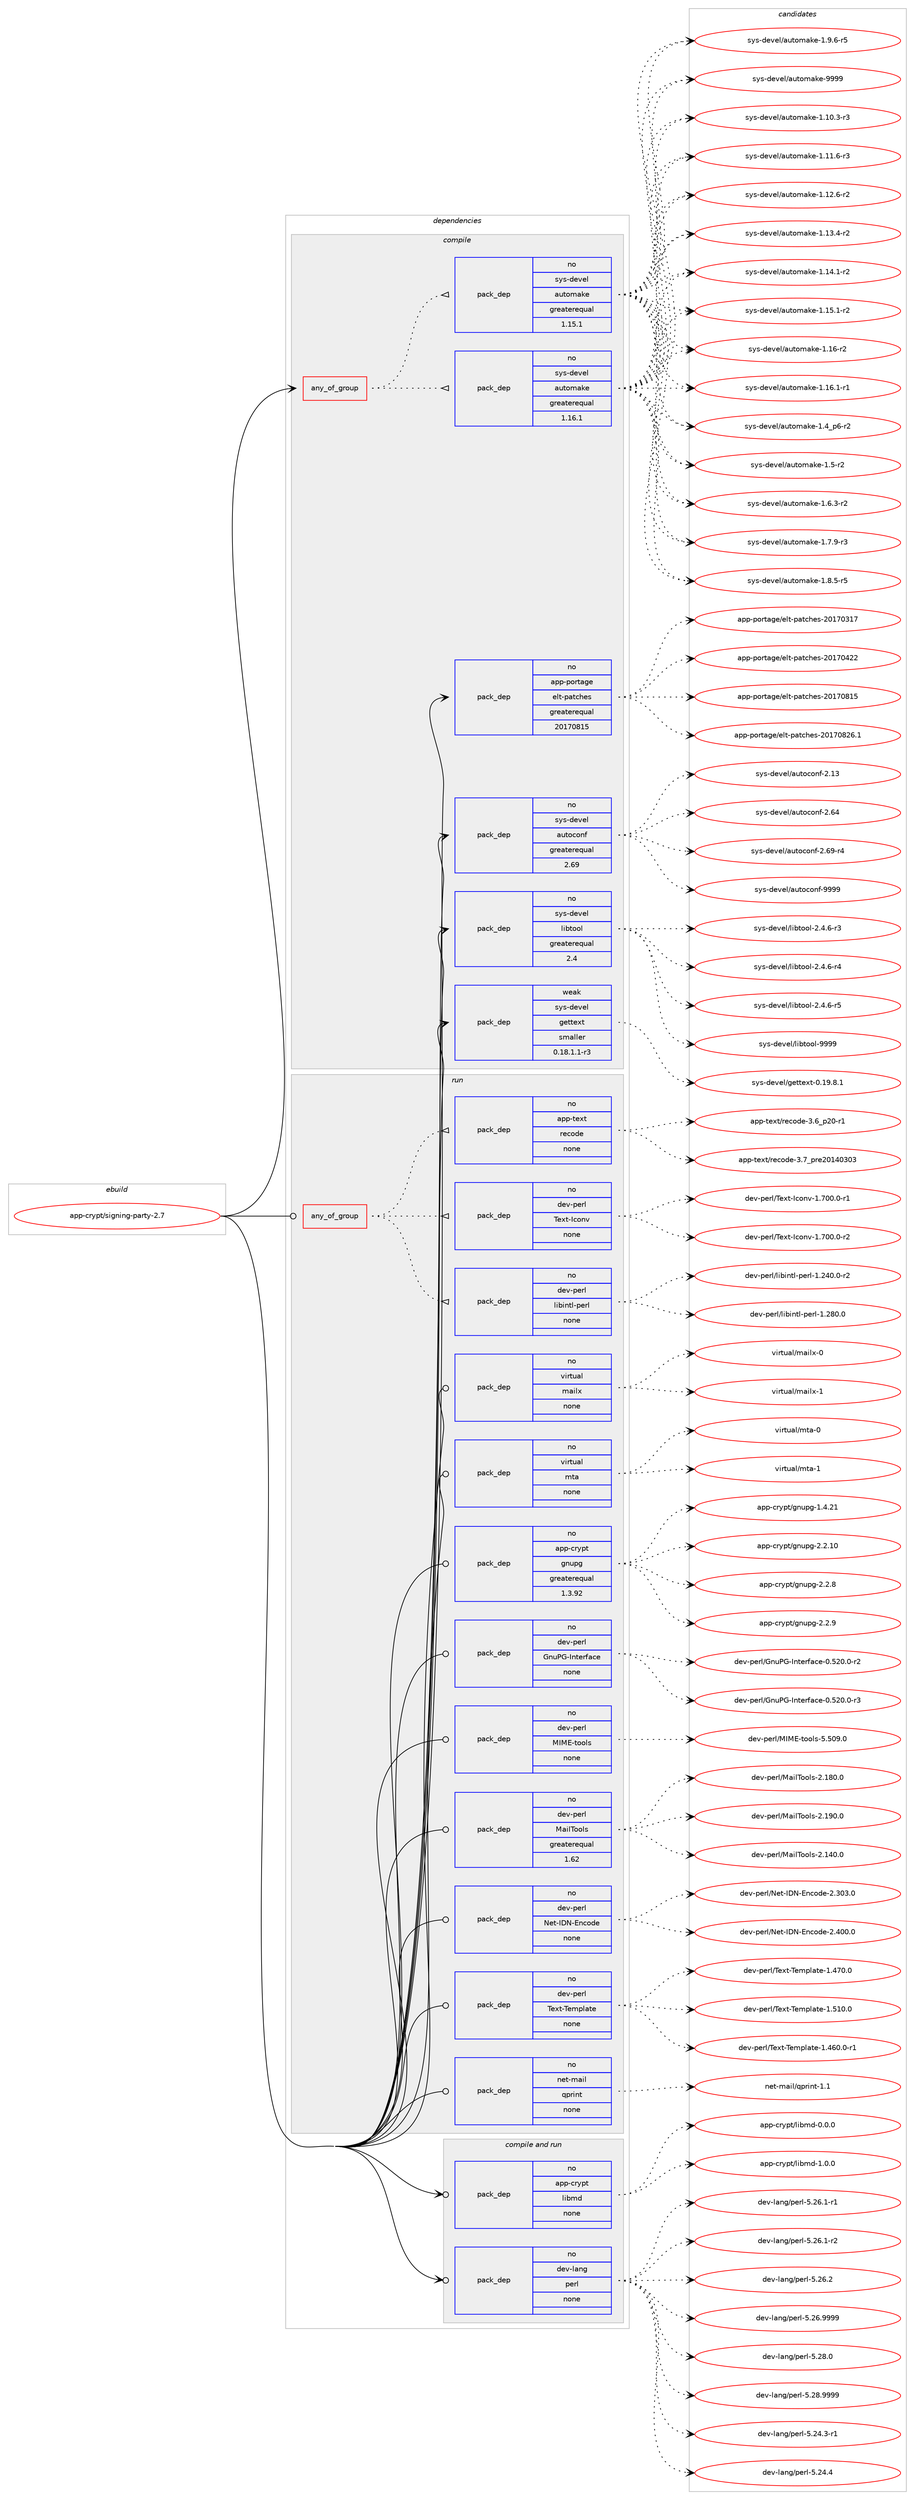 digraph prolog {

# *************
# Graph options
# *************

newrank=true;
concentrate=true;
compound=true;
graph [rankdir=LR,fontname=Helvetica,fontsize=10,ranksep=1.5];#, ranksep=2.5, nodesep=0.2];
edge  [arrowhead=vee];
node  [fontname=Helvetica,fontsize=10];

# **********
# The ebuild
# **********

subgraph cluster_leftcol {
color=gray;
rank=same;
label=<<i>ebuild</i>>;
id [label="app-crypt/signing-party-2.7", color=red, width=4, href="../app-crypt/signing-party-2.7.svg"];
}

# ****************
# The dependencies
# ****************

subgraph cluster_midcol {
color=gray;
label=<<i>dependencies</i>>;
subgraph cluster_compile {
fillcolor="#eeeeee";
style=filled;
label=<<i>compile</i>>;
subgraph any21 {
dependency967 [label=<<TABLE BORDER="0" CELLBORDER="1" CELLSPACING="0" CELLPADDING="4"><TR><TD CELLPADDING="10">any_of_group</TD></TR></TABLE>>, shape=none, color=red];subgraph pack698 {
dependency968 [label=<<TABLE BORDER="0" CELLBORDER="1" CELLSPACING="0" CELLPADDING="4" WIDTH="220"><TR><TD ROWSPAN="6" CELLPADDING="30">pack_dep</TD></TR><TR><TD WIDTH="110">no</TD></TR><TR><TD>sys-devel</TD></TR><TR><TD>automake</TD></TR><TR><TD>greaterequal</TD></TR><TR><TD>1.16.1</TD></TR></TABLE>>, shape=none, color=blue];
}
dependency967:e -> dependency968:w [weight=20,style="dotted",arrowhead="oinv"];
subgraph pack699 {
dependency969 [label=<<TABLE BORDER="0" CELLBORDER="1" CELLSPACING="0" CELLPADDING="4" WIDTH="220"><TR><TD ROWSPAN="6" CELLPADDING="30">pack_dep</TD></TR><TR><TD WIDTH="110">no</TD></TR><TR><TD>sys-devel</TD></TR><TR><TD>automake</TD></TR><TR><TD>greaterequal</TD></TR><TR><TD>1.15.1</TD></TR></TABLE>>, shape=none, color=blue];
}
dependency967:e -> dependency969:w [weight=20,style="dotted",arrowhead="oinv"];
}
id:e -> dependency967:w [weight=20,style="solid",arrowhead="vee"];
subgraph pack700 {
dependency970 [label=<<TABLE BORDER="0" CELLBORDER="1" CELLSPACING="0" CELLPADDING="4" WIDTH="220"><TR><TD ROWSPAN="6" CELLPADDING="30">pack_dep</TD></TR><TR><TD WIDTH="110">no</TD></TR><TR><TD>app-portage</TD></TR><TR><TD>elt-patches</TD></TR><TR><TD>greaterequal</TD></TR><TR><TD>20170815</TD></TR></TABLE>>, shape=none, color=blue];
}
id:e -> dependency970:w [weight=20,style="solid",arrowhead="vee"];
subgraph pack701 {
dependency971 [label=<<TABLE BORDER="0" CELLBORDER="1" CELLSPACING="0" CELLPADDING="4" WIDTH="220"><TR><TD ROWSPAN="6" CELLPADDING="30">pack_dep</TD></TR><TR><TD WIDTH="110">no</TD></TR><TR><TD>sys-devel</TD></TR><TR><TD>autoconf</TD></TR><TR><TD>greaterequal</TD></TR><TR><TD>2.69</TD></TR></TABLE>>, shape=none, color=blue];
}
id:e -> dependency971:w [weight=20,style="solid",arrowhead="vee"];
subgraph pack702 {
dependency972 [label=<<TABLE BORDER="0" CELLBORDER="1" CELLSPACING="0" CELLPADDING="4" WIDTH="220"><TR><TD ROWSPAN="6" CELLPADDING="30">pack_dep</TD></TR><TR><TD WIDTH="110">no</TD></TR><TR><TD>sys-devel</TD></TR><TR><TD>libtool</TD></TR><TR><TD>greaterequal</TD></TR><TR><TD>2.4</TD></TR></TABLE>>, shape=none, color=blue];
}
id:e -> dependency972:w [weight=20,style="solid",arrowhead="vee"];
subgraph pack703 {
dependency973 [label=<<TABLE BORDER="0" CELLBORDER="1" CELLSPACING="0" CELLPADDING="4" WIDTH="220"><TR><TD ROWSPAN="6" CELLPADDING="30">pack_dep</TD></TR><TR><TD WIDTH="110">weak</TD></TR><TR><TD>sys-devel</TD></TR><TR><TD>gettext</TD></TR><TR><TD>smaller</TD></TR><TR><TD>0.18.1.1-r3</TD></TR></TABLE>>, shape=none, color=blue];
}
id:e -> dependency973:w [weight=20,style="solid",arrowhead="vee"];
}
subgraph cluster_compileandrun {
fillcolor="#eeeeee";
style=filled;
label=<<i>compile and run</i>>;
subgraph pack704 {
dependency974 [label=<<TABLE BORDER="0" CELLBORDER="1" CELLSPACING="0" CELLPADDING="4" WIDTH="220"><TR><TD ROWSPAN="6" CELLPADDING="30">pack_dep</TD></TR><TR><TD WIDTH="110">no</TD></TR><TR><TD>app-crypt</TD></TR><TR><TD>libmd</TD></TR><TR><TD>none</TD></TR><TR><TD></TD></TR></TABLE>>, shape=none, color=blue];
}
id:e -> dependency974:w [weight=20,style="solid",arrowhead="odotvee"];
subgraph pack705 {
dependency975 [label=<<TABLE BORDER="0" CELLBORDER="1" CELLSPACING="0" CELLPADDING="4" WIDTH="220"><TR><TD ROWSPAN="6" CELLPADDING="30">pack_dep</TD></TR><TR><TD WIDTH="110">no</TD></TR><TR><TD>dev-lang</TD></TR><TR><TD>perl</TD></TR><TR><TD>none</TD></TR><TR><TD></TD></TR></TABLE>>, shape=none, color=blue];
}
id:e -> dependency975:w [weight=20,style="solid",arrowhead="odotvee"];
}
subgraph cluster_run {
fillcolor="#eeeeee";
style=filled;
label=<<i>run</i>>;
subgraph any22 {
dependency976 [label=<<TABLE BORDER="0" CELLBORDER="1" CELLSPACING="0" CELLPADDING="4"><TR><TD CELLPADDING="10">any_of_group</TD></TR></TABLE>>, shape=none, color=red];subgraph pack706 {
dependency977 [label=<<TABLE BORDER="0" CELLBORDER="1" CELLSPACING="0" CELLPADDING="4" WIDTH="220"><TR><TD ROWSPAN="6" CELLPADDING="30">pack_dep</TD></TR><TR><TD WIDTH="110">no</TD></TR><TR><TD>dev-perl</TD></TR><TR><TD>libintl-perl</TD></TR><TR><TD>none</TD></TR><TR><TD></TD></TR></TABLE>>, shape=none, color=blue];
}
dependency976:e -> dependency977:w [weight=20,style="dotted",arrowhead="oinv"];
subgraph pack707 {
dependency978 [label=<<TABLE BORDER="0" CELLBORDER="1" CELLSPACING="0" CELLPADDING="4" WIDTH="220"><TR><TD ROWSPAN="6" CELLPADDING="30">pack_dep</TD></TR><TR><TD WIDTH="110">no</TD></TR><TR><TD>dev-perl</TD></TR><TR><TD>Text-Iconv</TD></TR><TR><TD>none</TD></TR><TR><TD></TD></TR></TABLE>>, shape=none, color=blue];
}
dependency976:e -> dependency978:w [weight=20,style="dotted",arrowhead="oinv"];
subgraph pack708 {
dependency979 [label=<<TABLE BORDER="0" CELLBORDER="1" CELLSPACING="0" CELLPADDING="4" WIDTH="220"><TR><TD ROWSPAN="6" CELLPADDING="30">pack_dep</TD></TR><TR><TD WIDTH="110">no</TD></TR><TR><TD>app-text</TD></TR><TR><TD>recode</TD></TR><TR><TD>none</TD></TR><TR><TD></TD></TR></TABLE>>, shape=none, color=blue];
}
dependency976:e -> dependency979:w [weight=20,style="dotted",arrowhead="oinv"];
}
id:e -> dependency976:w [weight=20,style="solid",arrowhead="odot"];
subgraph pack709 {
dependency980 [label=<<TABLE BORDER="0" CELLBORDER="1" CELLSPACING="0" CELLPADDING="4" WIDTH="220"><TR><TD ROWSPAN="6" CELLPADDING="30">pack_dep</TD></TR><TR><TD WIDTH="110">no</TD></TR><TR><TD>app-crypt</TD></TR><TR><TD>gnupg</TD></TR><TR><TD>greaterequal</TD></TR><TR><TD>1.3.92</TD></TR></TABLE>>, shape=none, color=blue];
}
id:e -> dependency980:w [weight=20,style="solid",arrowhead="odot"];
subgraph pack710 {
dependency981 [label=<<TABLE BORDER="0" CELLBORDER="1" CELLSPACING="0" CELLPADDING="4" WIDTH="220"><TR><TD ROWSPAN="6" CELLPADDING="30">pack_dep</TD></TR><TR><TD WIDTH="110">no</TD></TR><TR><TD>dev-perl</TD></TR><TR><TD>GnuPG-Interface</TD></TR><TR><TD>none</TD></TR><TR><TD></TD></TR></TABLE>>, shape=none, color=blue];
}
id:e -> dependency981:w [weight=20,style="solid",arrowhead="odot"];
subgraph pack711 {
dependency982 [label=<<TABLE BORDER="0" CELLBORDER="1" CELLSPACING="0" CELLPADDING="4" WIDTH="220"><TR><TD ROWSPAN="6" CELLPADDING="30">pack_dep</TD></TR><TR><TD WIDTH="110">no</TD></TR><TR><TD>dev-perl</TD></TR><TR><TD>MIME-tools</TD></TR><TR><TD>none</TD></TR><TR><TD></TD></TR></TABLE>>, shape=none, color=blue];
}
id:e -> dependency982:w [weight=20,style="solid",arrowhead="odot"];
subgraph pack712 {
dependency983 [label=<<TABLE BORDER="0" CELLBORDER="1" CELLSPACING="0" CELLPADDING="4" WIDTH="220"><TR><TD ROWSPAN="6" CELLPADDING="30">pack_dep</TD></TR><TR><TD WIDTH="110">no</TD></TR><TR><TD>dev-perl</TD></TR><TR><TD>MailTools</TD></TR><TR><TD>greaterequal</TD></TR><TR><TD>1.62</TD></TR></TABLE>>, shape=none, color=blue];
}
id:e -> dependency983:w [weight=20,style="solid",arrowhead="odot"];
subgraph pack713 {
dependency984 [label=<<TABLE BORDER="0" CELLBORDER="1" CELLSPACING="0" CELLPADDING="4" WIDTH="220"><TR><TD ROWSPAN="6" CELLPADDING="30">pack_dep</TD></TR><TR><TD WIDTH="110">no</TD></TR><TR><TD>dev-perl</TD></TR><TR><TD>Net-IDN-Encode</TD></TR><TR><TD>none</TD></TR><TR><TD></TD></TR></TABLE>>, shape=none, color=blue];
}
id:e -> dependency984:w [weight=20,style="solid",arrowhead="odot"];
subgraph pack714 {
dependency985 [label=<<TABLE BORDER="0" CELLBORDER="1" CELLSPACING="0" CELLPADDING="4" WIDTH="220"><TR><TD ROWSPAN="6" CELLPADDING="30">pack_dep</TD></TR><TR><TD WIDTH="110">no</TD></TR><TR><TD>dev-perl</TD></TR><TR><TD>Text-Template</TD></TR><TR><TD>none</TD></TR><TR><TD></TD></TR></TABLE>>, shape=none, color=blue];
}
id:e -> dependency985:w [weight=20,style="solid",arrowhead="odot"];
subgraph pack715 {
dependency986 [label=<<TABLE BORDER="0" CELLBORDER="1" CELLSPACING="0" CELLPADDING="4" WIDTH="220"><TR><TD ROWSPAN="6" CELLPADDING="30">pack_dep</TD></TR><TR><TD WIDTH="110">no</TD></TR><TR><TD>net-mail</TD></TR><TR><TD>qprint</TD></TR><TR><TD>none</TD></TR><TR><TD></TD></TR></TABLE>>, shape=none, color=blue];
}
id:e -> dependency986:w [weight=20,style="solid",arrowhead="odot"];
subgraph pack716 {
dependency987 [label=<<TABLE BORDER="0" CELLBORDER="1" CELLSPACING="0" CELLPADDING="4" WIDTH="220"><TR><TD ROWSPAN="6" CELLPADDING="30">pack_dep</TD></TR><TR><TD WIDTH="110">no</TD></TR><TR><TD>virtual</TD></TR><TR><TD>mailx</TD></TR><TR><TD>none</TD></TR><TR><TD></TD></TR></TABLE>>, shape=none, color=blue];
}
id:e -> dependency987:w [weight=20,style="solid",arrowhead="odot"];
subgraph pack717 {
dependency988 [label=<<TABLE BORDER="0" CELLBORDER="1" CELLSPACING="0" CELLPADDING="4" WIDTH="220"><TR><TD ROWSPAN="6" CELLPADDING="30">pack_dep</TD></TR><TR><TD WIDTH="110">no</TD></TR><TR><TD>virtual</TD></TR><TR><TD>mta</TD></TR><TR><TD>none</TD></TR><TR><TD></TD></TR></TABLE>>, shape=none, color=blue];
}
id:e -> dependency988:w [weight=20,style="solid",arrowhead="odot"];
}
}

# **************
# The candidates
# **************

subgraph cluster_choices {
rank=same;
color=gray;
label=<<i>candidates</i>>;

subgraph choice698 {
color=black;
nodesep=1;
choice11512111545100101118101108479711711611110997107101454946494846514511451 [label="sys-devel/automake-1.10.3-r3", color=red, width=4,href="../sys-devel/automake-1.10.3-r3.svg"];
choice11512111545100101118101108479711711611110997107101454946494946544511451 [label="sys-devel/automake-1.11.6-r3", color=red, width=4,href="../sys-devel/automake-1.11.6-r3.svg"];
choice11512111545100101118101108479711711611110997107101454946495046544511450 [label="sys-devel/automake-1.12.6-r2", color=red, width=4,href="../sys-devel/automake-1.12.6-r2.svg"];
choice11512111545100101118101108479711711611110997107101454946495146524511450 [label="sys-devel/automake-1.13.4-r2", color=red, width=4,href="../sys-devel/automake-1.13.4-r2.svg"];
choice11512111545100101118101108479711711611110997107101454946495246494511450 [label="sys-devel/automake-1.14.1-r2", color=red, width=4,href="../sys-devel/automake-1.14.1-r2.svg"];
choice11512111545100101118101108479711711611110997107101454946495346494511450 [label="sys-devel/automake-1.15.1-r2", color=red, width=4,href="../sys-devel/automake-1.15.1-r2.svg"];
choice1151211154510010111810110847971171161111099710710145494649544511450 [label="sys-devel/automake-1.16-r2", color=red, width=4,href="../sys-devel/automake-1.16-r2.svg"];
choice11512111545100101118101108479711711611110997107101454946495446494511449 [label="sys-devel/automake-1.16.1-r1", color=red, width=4,href="../sys-devel/automake-1.16.1-r1.svg"];
choice115121115451001011181011084797117116111109971071014549465295112544511450 [label="sys-devel/automake-1.4_p6-r2", color=red, width=4,href="../sys-devel/automake-1.4_p6-r2.svg"];
choice11512111545100101118101108479711711611110997107101454946534511450 [label="sys-devel/automake-1.5-r2", color=red, width=4,href="../sys-devel/automake-1.5-r2.svg"];
choice115121115451001011181011084797117116111109971071014549465446514511450 [label="sys-devel/automake-1.6.3-r2", color=red, width=4,href="../sys-devel/automake-1.6.3-r2.svg"];
choice115121115451001011181011084797117116111109971071014549465546574511451 [label="sys-devel/automake-1.7.9-r3", color=red, width=4,href="../sys-devel/automake-1.7.9-r3.svg"];
choice115121115451001011181011084797117116111109971071014549465646534511453 [label="sys-devel/automake-1.8.5-r5", color=red, width=4,href="../sys-devel/automake-1.8.5-r5.svg"];
choice115121115451001011181011084797117116111109971071014549465746544511453 [label="sys-devel/automake-1.9.6-r5", color=red, width=4,href="../sys-devel/automake-1.9.6-r5.svg"];
choice115121115451001011181011084797117116111109971071014557575757 [label="sys-devel/automake-9999", color=red, width=4,href="../sys-devel/automake-9999.svg"];
dependency968:e -> choice11512111545100101118101108479711711611110997107101454946494846514511451:w [style=dotted,weight="100"];
dependency968:e -> choice11512111545100101118101108479711711611110997107101454946494946544511451:w [style=dotted,weight="100"];
dependency968:e -> choice11512111545100101118101108479711711611110997107101454946495046544511450:w [style=dotted,weight="100"];
dependency968:e -> choice11512111545100101118101108479711711611110997107101454946495146524511450:w [style=dotted,weight="100"];
dependency968:e -> choice11512111545100101118101108479711711611110997107101454946495246494511450:w [style=dotted,weight="100"];
dependency968:e -> choice11512111545100101118101108479711711611110997107101454946495346494511450:w [style=dotted,weight="100"];
dependency968:e -> choice1151211154510010111810110847971171161111099710710145494649544511450:w [style=dotted,weight="100"];
dependency968:e -> choice11512111545100101118101108479711711611110997107101454946495446494511449:w [style=dotted,weight="100"];
dependency968:e -> choice115121115451001011181011084797117116111109971071014549465295112544511450:w [style=dotted,weight="100"];
dependency968:e -> choice11512111545100101118101108479711711611110997107101454946534511450:w [style=dotted,weight="100"];
dependency968:e -> choice115121115451001011181011084797117116111109971071014549465446514511450:w [style=dotted,weight="100"];
dependency968:e -> choice115121115451001011181011084797117116111109971071014549465546574511451:w [style=dotted,weight="100"];
dependency968:e -> choice115121115451001011181011084797117116111109971071014549465646534511453:w [style=dotted,weight="100"];
dependency968:e -> choice115121115451001011181011084797117116111109971071014549465746544511453:w [style=dotted,weight="100"];
dependency968:e -> choice115121115451001011181011084797117116111109971071014557575757:w [style=dotted,weight="100"];
}
subgraph choice699 {
color=black;
nodesep=1;
choice11512111545100101118101108479711711611110997107101454946494846514511451 [label="sys-devel/automake-1.10.3-r3", color=red, width=4,href="../sys-devel/automake-1.10.3-r3.svg"];
choice11512111545100101118101108479711711611110997107101454946494946544511451 [label="sys-devel/automake-1.11.6-r3", color=red, width=4,href="../sys-devel/automake-1.11.6-r3.svg"];
choice11512111545100101118101108479711711611110997107101454946495046544511450 [label="sys-devel/automake-1.12.6-r2", color=red, width=4,href="../sys-devel/automake-1.12.6-r2.svg"];
choice11512111545100101118101108479711711611110997107101454946495146524511450 [label="sys-devel/automake-1.13.4-r2", color=red, width=4,href="../sys-devel/automake-1.13.4-r2.svg"];
choice11512111545100101118101108479711711611110997107101454946495246494511450 [label="sys-devel/automake-1.14.1-r2", color=red, width=4,href="../sys-devel/automake-1.14.1-r2.svg"];
choice11512111545100101118101108479711711611110997107101454946495346494511450 [label="sys-devel/automake-1.15.1-r2", color=red, width=4,href="../sys-devel/automake-1.15.1-r2.svg"];
choice1151211154510010111810110847971171161111099710710145494649544511450 [label="sys-devel/automake-1.16-r2", color=red, width=4,href="../sys-devel/automake-1.16-r2.svg"];
choice11512111545100101118101108479711711611110997107101454946495446494511449 [label="sys-devel/automake-1.16.1-r1", color=red, width=4,href="../sys-devel/automake-1.16.1-r1.svg"];
choice115121115451001011181011084797117116111109971071014549465295112544511450 [label="sys-devel/automake-1.4_p6-r2", color=red, width=4,href="../sys-devel/automake-1.4_p6-r2.svg"];
choice11512111545100101118101108479711711611110997107101454946534511450 [label="sys-devel/automake-1.5-r2", color=red, width=4,href="../sys-devel/automake-1.5-r2.svg"];
choice115121115451001011181011084797117116111109971071014549465446514511450 [label="sys-devel/automake-1.6.3-r2", color=red, width=4,href="../sys-devel/automake-1.6.3-r2.svg"];
choice115121115451001011181011084797117116111109971071014549465546574511451 [label="sys-devel/automake-1.7.9-r3", color=red, width=4,href="../sys-devel/automake-1.7.9-r3.svg"];
choice115121115451001011181011084797117116111109971071014549465646534511453 [label="sys-devel/automake-1.8.5-r5", color=red, width=4,href="../sys-devel/automake-1.8.5-r5.svg"];
choice115121115451001011181011084797117116111109971071014549465746544511453 [label="sys-devel/automake-1.9.6-r5", color=red, width=4,href="../sys-devel/automake-1.9.6-r5.svg"];
choice115121115451001011181011084797117116111109971071014557575757 [label="sys-devel/automake-9999", color=red, width=4,href="../sys-devel/automake-9999.svg"];
dependency969:e -> choice11512111545100101118101108479711711611110997107101454946494846514511451:w [style=dotted,weight="100"];
dependency969:e -> choice11512111545100101118101108479711711611110997107101454946494946544511451:w [style=dotted,weight="100"];
dependency969:e -> choice11512111545100101118101108479711711611110997107101454946495046544511450:w [style=dotted,weight="100"];
dependency969:e -> choice11512111545100101118101108479711711611110997107101454946495146524511450:w [style=dotted,weight="100"];
dependency969:e -> choice11512111545100101118101108479711711611110997107101454946495246494511450:w [style=dotted,weight="100"];
dependency969:e -> choice11512111545100101118101108479711711611110997107101454946495346494511450:w [style=dotted,weight="100"];
dependency969:e -> choice1151211154510010111810110847971171161111099710710145494649544511450:w [style=dotted,weight="100"];
dependency969:e -> choice11512111545100101118101108479711711611110997107101454946495446494511449:w [style=dotted,weight="100"];
dependency969:e -> choice115121115451001011181011084797117116111109971071014549465295112544511450:w [style=dotted,weight="100"];
dependency969:e -> choice11512111545100101118101108479711711611110997107101454946534511450:w [style=dotted,weight="100"];
dependency969:e -> choice115121115451001011181011084797117116111109971071014549465446514511450:w [style=dotted,weight="100"];
dependency969:e -> choice115121115451001011181011084797117116111109971071014549465546574511451:w [style=dotted,weight="100"];
dependency969:e -> choice115121115451001011181011084797117116111109971071014549465646534511453:w [style=dotted,weight="100"];
dependency969:e -> choice115121115451001011181011084797117116111109971071014549465746544511453:w [style=dotted,weight="100"];
dependency969:e -> choice115121115451001011181011084797117116111109971071014557575757:w [style=dotted,weight="100"];
}
subgraph choice700 {
color=black;
nodesep=1;
choice97112112451121111141169710310147101108116451129711699104101115455048495548514955 [label="app-portage/elt-patches-20170317", color=red, width=4,href="../app-portage/elt-patches-20170317.svg"];
choice97112112451121111141169710310147101108116451129711699104101115455048495548525050 [label="app-portage/elt-patches-20170422", color=red, width=4,href="../app-portage/elt-patches-20170422.svg"];
choice97112112451121111141169710310147101108116451129711699104101115455048495548564953 [label="app-portage/elt-patches-20170815", color=red, width=4,href="../app-portage/elt-patches-20170815.svg"];
choice971121124511211111411697103101471011081164511297116991041011154550484955485650544649 [label="app-portage/elt-patches-20170826.1", color=red, width=4,href="../app-portage/elt-patches-20170826.1.svg"];
dependency970:e -> choice97112112451121111141169710310147101108116451129711699104101115455048495548514955:w [style=dotted,weight="100"];
dependency970:e -> choice97112112451121111141169710310147101108116451129711699104101115455048495548525050:w [style=dotted,weight="100"];
dependency970:e -> choice97112112451121111141169710310147101108116451129711699104101115455048495548564953:w [style=dotted,weight="100"];
dependency970:e -> choice971121124511211111411697103101471011081164511297116991041011154550484955485650544649:w [style=dotted,weight="100"];
}
subgraph choice701 {
color=black;
nodesep=1;
choice115121115451001011181011084797117116111991111101024550464951 [label="sys-devel/autoconf-2.13", color=red, width=4,href="../sys-devel/autoconf-2.13.svg"];
choice115121115451001011181011084797117116111991111101024550465452 [label="sys-devel/autoconf-2.64", color=red, width=4,href="../sys-devel/autoconf-2.64.svg"];
choice1151211154510010111810110847971171161119911111010245504654574511452 [label="sys-devel/autoconf-2.69-r4", color=red, width=4,href="../sys-devel/autoconf-2.69-r4.svg"];
choice115121115451001011181011084797117116111991111101024557575757 [label="sys-devel/autoconf-9999", color=red, width=4,href="../sys-devel/autoconf-9999.svg"];
dependency971:e -> choice115121115451001011181011084797117116111991111101024550464951:w [style=dotted,weight="100"];
dependency971:e -> choice115121115451001011181011084797117116111991111101024550465452:w [style=dotted,weight="100"];
dependency971:e -> choice1151211154510010111810110847971171161119911111010245504654574511452:w [style=dotted,weight="100"];
dependency971:e -> choice115121115451001011181011084797117116111991111101024557575757:w [style=dotted,weight="100"];
}
subgraph choice702 {
color=black;
nodesep=1;
choice1151211154510010111810110847108105981161111111084550465246544511451 [label="sys-devel/libtool-2.4.6-r3", color=red, width=4,href="../sys-devel/libtool-2.4.6-r3.svg"];
choice1151211154510010111810110847108105981161111111084550465246544511452 [label="sys-devel/libtool-2.4.6-r4", color=red, width=4,href="../sys-devel/libtool-2.4.6-r4.svg"];
choice1151211154510010111810110847108105981161111111084550465246544511453 [label="sys-devel/libtool-2.4.6-r5", color=red, width=4,href="../sys-devel/libtool-2.4.6-r5.svg"];
choice1151211154510010111810110847108105981161111111084557575757 [label="sys-devel/libtool-9999", color=red, width=4,href="../sys-devel/libtool-9999.svg"];
dependency972:e -> choice1151211154510010111810110847108105981161111111084550465246544511451:w [style=dotted,weight="100"];
dependency972:e -> choice1151211154510010111810110847108105981161111111084550465246544511452:w [style=dotted,weight="100"];
dependency972:e -> choice1151211154510010111810110847108105981161111111084550465246544511453:w [style=dotted,weight="100"];
dependency972:e -> choice1151211154510010111810110847108105981161111111084557575757:w [style=dotted,weight="100"];
}
subgraph choice703 {
color=black;
nodesep=1;
choice1151211154510010111810110847103101116116101120116454846495746564649 [label="sys-devel/gettext-0.19.8.1", color=red, width=4,href="../sys-devel/gettext-0.19.8.1.svg"];
dependency973:e -> choice1151211154510010111810110847103101116116101120116454846495746564649:w [style=dotted,weight="100"];
}
subgraph choice704 {
color=black;
nodesep=1;
choice9711211245991141211121164710810598109100454846484648 [label="app-crypt/libmd-0.0.0", color=red, width=4,href="../app-crypt/libmd-0.0.0.svg"];
choice9711211245991141211121164710810598109100454946484648 [label="app-crypt/libmd-1.0.0", color=red, width=4,href="../app-crypt/libmd-1.0.0.svg"];
dependency974:e -> choice9711211245991141211121164710810598109100454846484648:w [style=dotted,weight="100"];
dependency974:e -> choice9711211245991141211121164710810598109100454946484648:w [style=dotted,weight="100"];
}
subgraph choice705 {
color=black;
nodesep=1;
choice100101118451089711010347112101114108455346505246514511449 [label="dev-lang/perl-5.24.3-r1", color=red, width=4,href="../dev-lang/perl-5.24.3-r1.svg"];
choice10010111845108971101034711210111410845534650524652 [label="dev-lang/perl-5.24.4", color=red, width=4,href="../dev-lang/perl-5.24.4.svg"];
choice100101118451089711010347112101114108455346505446494511449 [label="dev-lang/perl-5.26.1-r1", color=red, width=4,href="../dev-lang/perl-5.26.1-r1.svg"];
choice100101118451089711010347112101114108455346505446494511450 [label="dev-lang/perl-5.26.1-r2", color=red, width=4,href="../dev-lang/perl-5.26.1-r2.svg"];
choice10010111845108971101034711210111410845534650544650 [label="dev-lang/perl-5.26.2", color=red, width=4,href="../dev-lang/perl-5.26.2.svg"];
choice10010111845108971101034711210111410845534650544657575757 [label="dev-lang/perl-5.26.9999", color=red, width=4,href="../dev-lang/perl-5.26.9999.svg"];
choice10010111845108971101034711210111410845534650564648 [label="dev-lang/perl-5.28.0", color=red, width=4,href="../dev-lang/perl-5.28.0.svg"];
choice10010111845108971101034711210111410845534650564657575757 [label="dev-lang/perl-5.28.9999", color=red, width=4,href="../dev-lang/perl-5.28.9999.svg"];
dependency975:e -> choice100101118451089711010347112101114108455346505246514511449:w [style=dotted,weight="100"];
dependency975:e -> choice10010111845108971101034711210111410845534650524652:w [style=dotted,weight="100"];
dependency975:e -> choice100101118451089711010347112101114108455346505446494511449:w [style=dotted,weight="100"];
dependency975:e -> choice100101118451089711010347112101114108455346505446494511450:w [style=dotted,weight="100"];
dependency975:e -> choice10010111845108971101034711210111410845534650544650:w [style=dotted,weight="100"];
dependency975:e -> choice10010111845108971101034711210111410845534650544657575757:w [style=dotted,weight="100"];
dependency975:e -> choice10010111845108971101034711210111410845534650564648:w [style=dotted,weight="100"];
dependency975:e -> choice10010111845108971101034711210111410845534650564657575757:w [style=dotted,weight="100"];
}
subgraph choice706 {
color=black;
nodesep=1;
choice1001011184511210111410847108105981051101161084511210111410845494650524846484511450 [label="dev-perl/libintl-perl-1.240.0-r2", color=red, width=4,href="../dev-perl/libintl-perl-1.240.0-r2.svg"];
choice100101118451121011141084710810598105110116108451121011141084549465056484648 [label="dev-perl/libintl-perl-1.280.0", color=red, width=4,href="../dev-perl/libintl-perl-1.280.0.svg"];
dependency977:e -> choice1001011184511210111410847108105981051101161084511210111410845494650524846484511450:w [style=dotted,weight="100"];
dependency977:e -> choice100101118451121011141084710810598105110116108451121011141084549465056484648:w [style=dotted,weight="100"];
}
subgraph choice707 {
color=black;
nodesep=1;
choice10010111845112101114108478410112011645739911111011845494655484846484511449 [label="dev-perl/Text-Iconv-1.700.0-r1", color=red, width=4,href="../dev-perl/Text-Iconv-1.700.0-r1.svg"];
choice10010111845112101114108478410112011645739911111011845494655484846484511450 [label="dev-perl/Text-Iconv-1.700.0-r2", color=red, width=4,href="../dev-perl/Text-Iconv-1.700.0-r2.svg"];
dependency978:e -> choice10010111845112101114108478410112011645739911111011845494655484846484511449:w [style=dotted,weight="100"];
dependency978:e -> choice10010111845112101114108478410112011645739911111011845494655484846484511450:w [style=dotted,weight="100"];
}
subgraph choice708 {
color=black;
nodesep=1;
choice97112112451161011201164711410199111100101455146549511250484511449 [label="app-text/recode-3.6_p20-r1", color=red, width=4,href="../app-text/recode-3.6_p20-r1.svg"];
choice9711211245116101120116471141019911110010145514655951121141015048495248514851 [label="app-text/recode-3.7_pre20140303", color=red, width=4,href="../app-text/recode-3.7_pre20140303.svg"];
dependency979:e -> choice97112112451161011201164711410199111100101455146549511250484511449:w [style=dotted,weight="100"];
dependency979:e -> choice9711211245116101120116471141019911110010145514655951121141015048495248514851:w [style=dotted,weight="100"];
}
subgraph choice709 {
color=black;
nodesep=1;
choice9711211245991141211121164710311011711210345494652465049 [label="app-crypt/gnupg-1.4.21", color=red, width=4,href="../app-crypt/gnupg-1.4.21.svg"];
choice9711211245991141211121164710311011711210345504650464948 [label="app-crypt/gnupg-2.2.10", color=red, width=4,href="../app-crypt/gnupg-2.2.10.svg"];
choice97112112459911412111211647103110117112103455046504656 [label="app-crypt/gnupg-2.2.8", color=red, width=4,href="../app-crypt/gnupg-2.2.8.svg"];
choice97112112459911412111211647103110117112103455046504657 [label="app-crypt/gnupg-2.2.9", color=red, width=4,href="../app-crypt/gnupg-2.2.9.svg"];
dependency980:e -> choice9711211245991141211121164710311011711210345494652465049:w [style=dotted,weight="100"];
dependency980:e -> choice9711211245991141211121164710311011711210345504650464948:w [style=dotted,weight="100"];
dependency980:e -> choice97112112459911412111211647103110117112103455046504656:w [style=dotted,weight="100"];
dependency980:e -> choice97112112459911412111211647103110117112103455046504657:w [style=dotted,weight="100"];
}
subgraph choice710 {
color=black;
nodesep=1;
choice10010111845112101114108477111011780714573110116101114102979910145484653504846484511450 [label="dev-perl/GnuPG-Interface-0.520.0-r2", color=red, width=4,href="../dev-perl/GnuPG-Interface-0.520.0-r2.svg"];
choice10010111845112101114108477111011780714573110116101114102979910145484653504846484511451 [label="dev-perl/GnuPG-Interface-0.520.0-r3", color=red, width=4,href="../dev-perl/GnuPG-Interface-0.520.0-r3.svg"];
dependency981:e -> choice10010111845112101114108477111011780714573110116101114102979910145484653504846484511450:w [style=dotted,weight="100"];
dependency981:e -> choice10010111845112101114108477111011780714573110116101114102979910145484653504846484511451:w [style=dotted,weight="100"];
}
subgraph choice711 {
color=black;
nodesep=1;
choice100101118451121011141084777737769451161111111081154553465348574648 [label="dev-perl/MIME-tools-5.509.0", color=red, width=4,href="../dev-perl/MIME-tools-5.509.0.svg"];
dependency982:e -> choice100101118451121011141084777737769451161111111081154553465348574648:w [style=dotted,weight="100"];
}
subgraph choice712 {
color=black;
nodesep=1;
choice10010111845112101114108477797105108841111111081154550464952484648 [label="dev-perl/MailTools-2.140.0", color=red, width=4,href="../dev-perl/MailTools-2.140.0.svg"];
choice10010111845112101114108477797105108841111111081154550464956484648 [label="dev-perl/MailTools-2.180.0", color=red, width=4,href="../dev-perl/MailTools-2.180.0.svg"];
choice10010111845112101114108477797105108841111111081154550464957484648 [label="dev-perl/MailTools-2.190.0", color=red, width=4,href="../dev-perl/MailTools-2.190.0.svg"];
dependency983:e -> choice10010111845112101114108477797105108841111111081154550464952484648:w [style=dotted,weight="100"];
dependency983:e -> choice10010111845112101114108477797105108841111111081154550464956484648:w [style=dotted,weight="100"];
dependency983:e -> choice10010111845112101114108477797105108841111111081154550464957484648:w [style=dotted,weight="100"];
}
subgraph choice713 {
color=black;
nodesep=1;
choice100101118451121011141084778101116457368784569110991111001014550465148514648 [label="dev-perl/Net-IDN-Encode-2.303.0", color=red, width=4,href="../dev-perl/Net-IDN-Encode-2.303.0.svg"];
choice100101118451121011141084778101116457368784569110991111001014550465248484648 [label="dev-perl/Net-IDN-Encode-2.400.0", color=red, width=4,href="../dev-perl/Net-IDN-Encode-2.400.0.svg"];
dependency984:e -> choice100101118451121011141084778101116457368784569110991111001014550465148514648:w [style=dotted,weight="100"];
dependency984:e -> choice100101118451121011141084778101116457368784569110991111001014550465248484648:w [style=dotted,weight="100"];
}
subgraph choice714 {
color=black;
nodesep=1;
choice10010111845112101114108478410112011645841011091121089711610145494652544846484511449 [label="dev-perl/Text-Template-1.460.0-r1", color=red, width=4,href="../dev-perl/Text-Template-1.460.0-r1.svg"];
choice1001011184511210111410847841011201164584101109112108971161014549465255484648 [label="dev-perl/Text-Template-1.470.0", color=red, width=4,href="../dev-perl/Text-Template-1.470.0.svg"];
choice1001011184511210111410847841011201164584101109112108971161014549465349484648 [label="dev-perl/Text-Template-1.510.0", color=red, width=4,href="../dev-perl/Text-Template-1.510.0.svg"];
dependency985:e -> choice10010111845112101114108478410112011645841011091121089711610145494652544846484511449:w [style=dotted,weight="100"];
dependency985:e -> choice1001011184511210111410847841011201164584101109112108971161014549465255484648:w [style=dotted,weight="100"];
dependency985:e -> choice1001011184511210111410847841011201164584101109112108971161014549465349484648:w [style=dotted,weight="100"];
}
subgraph choice715 {
color=black;
nodesep=1;
choice11010111645109971051084711311211410511011645494649 [label="net-mail/qprint-1.1", color=red, width=4,href="../net-mail/qprint-1.1.svg"];
dependency986:e -> choice11010111645109971051084711311211410511011645494649:w [style=dotted,weight="100"];
}
subgraph choice716 {
color=black;
nodesep=1;
choice1181051141161179710847109971051081204548 [label="virtual/mailx-0", color=red, width=4,href="../virtual/mailx-0.svg"];
choice1181051141161179710847109971051081204549 [label="virtual/mailx-1", color=red, width=4,href="../virtual/mailx-1.svg"];
dependency987:e -> choice1181051141161179710847109971051081204548:w [style=dotted,weight="100"];
dependency987:e -> choice1181051141161179710847109971051081204549:w [style=dotted,weight="100"];
}
subgraph choice717 {
color=black;
nodesep=1;
choice1181051141161179710847109116974548 [label="virtual/mta-0", color=red, width=4,href="../virtual/mta-0.svg"];
choice1181051141161179710847109116974549 [label="virtual/mta-1", color=red, width=4,href="../virtual/mta-1.svg"];
dependency988:e -> choice1181051141161179710847109116974548:w [style=dotted,weight="100"];
dependency988:e -> choice1181051141161179710847109116974549:w [style=dotted,weight="100"];
}
}

}
